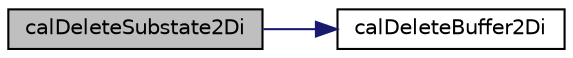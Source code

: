 digraph "calDeleteSubstate2Di"
{
  edge [fontname="Helvetica",fontsize="10",labelfontname="Helvetica",labelfontsize="10"];
  node [fontname="Helvetica",fontsize="10",shape=record];
  rankdir="LR";
  Node1 [label="calDeleteSubstate2Di",height=0.2,width=0.4,color="black", fillcolor="grey75", style="filled" fontcolor="black"];
  Node1 -> Node2 [color="midnightblue",fontsize="10",style="solid",fontname="Helvetica"];
  Node2 [label="calDeleteBuffer2Di",height=0.2,width=0.4,color="black", fillcolor="white", style="filled",URL="$cal2_d_buffer_8c.html#a6492bdb8481facf42e8aff2c51fb1bf3",tooltip="Deletes the memory associated to an int linearized matrix. "];
}
